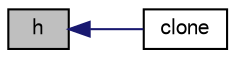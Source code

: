 digraph "h"
{
  bgcolor="transparent";
  edge [fontname="FreeSans",fontsize="10",labelfontname="FreeSans",labelfontsize="10"];
  node [fontname="FreeSans",fontsize="10",shape=record];
  rankdir="LR";
  Node79 [label="h",height=0.2,width=0.4,color="black", fillcolor="grey75", style="filled", fontcolor="black"];
  Node79 -> Node80 [dir="back",color="midnightblue",fontsize="10",style="solid",fontname="FreeSans"];
  Node80 [label="clone",height=0.2,width=0.4,color="black",URL="$a29914.html#af022e70d5b5476192357f6bf43a14f37",tooltip="Construct and return clone. "];
}
